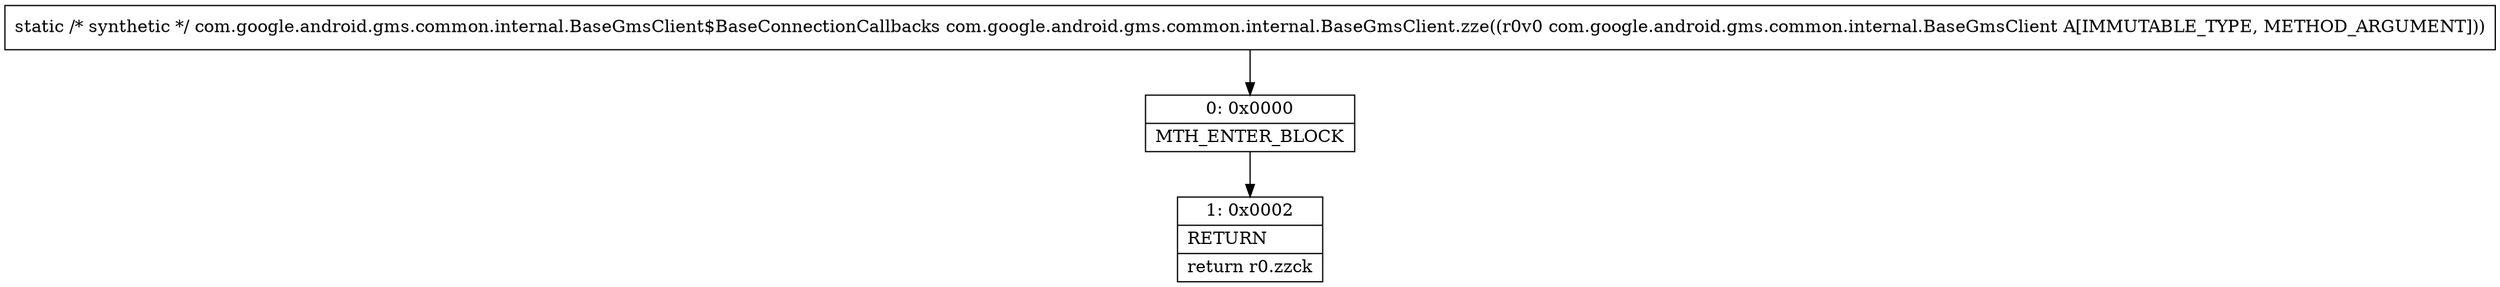 digraph "CFG forcom.google.android.gms.common.internal.BaseGmsClient.zze(Lcom\/google\/android\/gms\/common\/internal\/BaseGmsClient;)Lcom\/google\/android\/gms\/common\/internal\/BaseGmsClient$BaseConnectionCallbacks;" {
Node_0 [shape=record,label="{0\:\ 0x0000|MTH_ENTER_BLOCK\l}"];
Node_1 [shape=record,label="{1\:\ 0x0002|RETURN\l|return r0.zzck\l}"];
MethodNode[shape=record,label="{static \/* synthetic *\/ com.google.android.gms.common.internal.BaseGmsClient$BaseConnectionCallbacks com.google.android.gms.common.internal.BaseGmsClient.zze((r0v0 com.google.android.gms.common.internal.BaseGmsClient A[IMMUTABLE_TYPE, METHOD_ARGUMENT])) }"];
MethodNode -> Node_0;
Node_0 -> Node_1;
}

